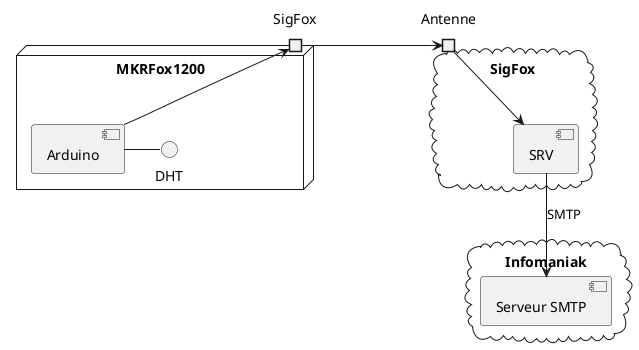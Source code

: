 @startuml MailScheme

node MKRFox1200 {
	port SigFox
	[Arduino] -> SigFox
	DHT - [Arduino]
}

cloud SigFox as SigFoxCloud {
	portin Antenne
	SigFox -> Antenne
	Antenne --> [SRV]
}

cloud Infomaniak {
	[SRV] --> [Serveur SMTP]: SMTP
}

@enduml
